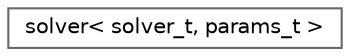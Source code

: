 digraph "Graphical Class Hierarchy"
{
 // LATEX_PDF_SIZE
  bgcolor="transparent";
  edge [fontname=Helvetica,fontsize=10,labelfontname=Helvetica,labelfontsize=10];
  node [fontname=Helvetica,fontsize=10,shape=box,height=0.2,width=0.4];
  rankdir="LR";
  Node0 [id="Node000000",label="solver\< solver_t, params_t \>",height=0.2,width=0.4,color="grey40", fillcolor="white", style="filled",URL="$d3/df4/classchdr_1_1solvers_1_1solver.html",tooltip="A static class serving as the core entry point for the CHDR library."];
}
